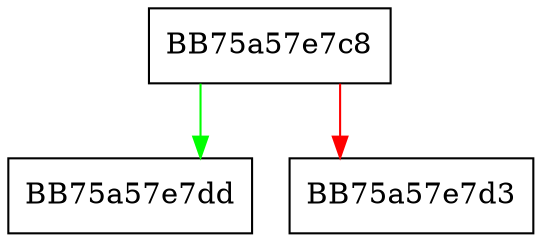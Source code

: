 digraph sqlite3VdbeMemSetInt64 {
  node [shape="box"];
  graph [splines=ortho];
  BB75a57e7c8 -> BB75a57e7dd [color="green"];
  BB75a57e7c8 -> BB75a57e7d3 [color="red"];
}